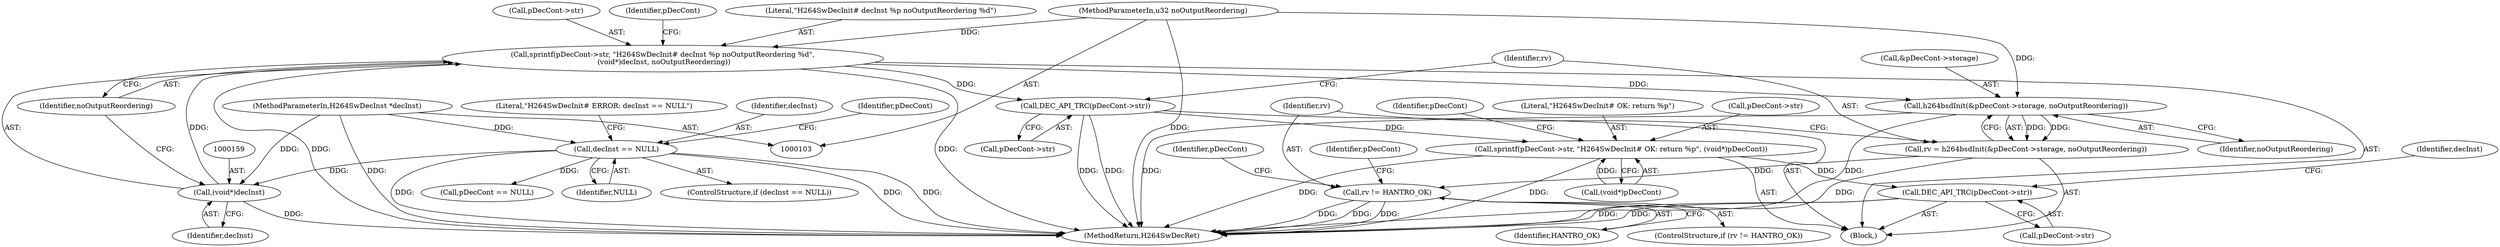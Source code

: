digraph "0_Android_2b6f22dc64d456471a1dc6df09d515771d1427c8_2@API" {
"1000153" [label="(Call,sprintf(pDecCont->str, \"H264SwDecInit# decInst %p noOutputReordering %d\",\n (void*)decInst, noOutputReordering))"];
"1000158" [label="(Call,(void*)decInst)"];
"1000128" [label="(Call,decInst == NULL)"];
"1000104" [label="(MethodParameterIn,H264SwDecInst *decInst)"];
"1000105" [label="(MethodParameterIn,u32 noOutputReordering)"];
"1000162" [label="(Call,DEC_API_TRC(pDecCont->str))"];
"1000193" [label="(Call,sprintf(pDecCont->str, \"H264SwDecInit# OK: return %p\", (void*)pDecCont))"];
"1000201" [label="(Call,DEC_API_TRC(pDecCont->str))"];
"1000168" [label="(Call,h264bsdInit(&pDecCont->storage, noOutputReordering))"];
"1000166" [label="(Call,rv = h264bsdInit(&pDecCont->storage, noOutputReordering))"];
"1000175" [label="(Call,rv != HANTRO_OK)"];
"1000104" [label="(MethodParameterIn,H264SwDecInst *decInst)"];
"1000133" [label="(Literal,\"H264SwDecInit# ERROR: decInst == NULL\")"];
"1000177" [label="(Identifier,HANTRO_OK)"];
"1000129" [label="(Identifier,decInst)"];
"1000154" [label="(Call,pDecCont->str)"];
"1000167" [label="(Identifier,rv)"];
"1000128" [label="(Call,decInst == NULL)"];
"1000203" [label="(Identifier,pDecCont)"];
"1000213" [label="(MethodReturn,H264SwDecRet)"];
"1000145" [label="(Call,pDecCont == NULL)"];
"1000130" [label="(Identifier,NULL)"];
"1000127" [label="(ControlStructure,if (decInst == NULL))"];
"1000169" [label="(Call,&pDecCont->storage)"];
"1000202" [label="(Call,pDecCont->str)"];
"1000174" [label="(ControlStructure,if (rv != HANTRO_OK))"];
"1000168" [label="(Call,h264bsdInit(&pDecCont->storage, noOutputReordering))"];
"1000153" [label="(Call,sprintf(pDecCont->str, \"H264SwDecInit# decInst %p noOutputReordering %d\",\n (void*)decInst, noOutputReordering))"];
"1000201" [label="(Call,DEC_API_TRC(pDecCont->str))"];
"1000176" [label="(Identifier,rv)"];
"1000197" [label="(Literal,\"H264SwDecInit# OK: return %p\")"];
"1000164" [label="(Identifier,pDecCont)"];
"1000163" [label="(Call,pDecCont->str)"];
"1000175" [label="(Call,rv != HANTRO_OK)"];
"1000160" [label="(Identifier,decInst)"];
"1000173" [label="(Identifier,noOutputReordering)"];
"1000185" [label="(Identifier,pDecCont)"];
"1000158" [label="(Call,(void*)decInst)"];
"1000105" [label="(MethodParameterIn,u32 noOutputReordering)"];
"1000166" [label="(Call,rv = h264bsdInit(&pDecCont->storage, noOutputReordering))"];
"1000162" [label="(Call,DEC_API_TRC(pDecCont->str))"];
"1000198" [label="(Call,(void*)pDecCont)"];
"1000207" [label="(Identifier,decInst)"];
"1000157" [label="(Literal,\"H264SwDecInit# decInst %p noOutputReordering %d\")"];
"1000180" [label="(Identifier,pDecCont)"];
"1000194" [label="(Call,pDecCont->str)"];
"1000137" [label="(Identifier,pDecCont)"];
"1000161" [label="(Identifier,noOutputReordering)"];
"1000193" [label="(Call,sprintf(pDecCont->str, \"H264SwDecInit# OK: return %p\", (void*)pDecCont))"];
"1000106" [label="(Block,)"];
"1000153" -> "1000106"  [label="AST: "];
"1000153" -> "1000161"  [label="CFG: "];
"1000154" -> "1000153"  [label="AST: "];
"1000157" -> "1000153"  [label="AST: "];
"1000158" -> "1000153"  [label="AST: "];
"1000161" -> "1000153"  [label="AST: "];
"1000164" -> "1000153"  [label="CFG: "];
"1000153" -> "1000213"  [label="DDG: "];
"1000153" -> "1000213"  [label="DDG: "];
"1000158" -> "1000153"  [label="DDG: "];
"1000105" -> "1000153"  [label="DDG: "];
"1000153" -> "1000162"  [label="DDG: "];
"1000153" -> "1000168"  [label="DDG: "];
"1000158" -> "1000160"  [label="CFG: "];
"1000159" -> "1000158"  [label="AST: "];
"1000160" -> "1000158"  [label="AST: "];
"1000161" -> "1000158"  [label="CFG: "];
"1000158" -> "1000213"  [label="DDG: "];
"1000128" -> "1000158"  [label="DDG: "];
"1000104" -> "1000158"  [label="DDG: "];
"1000128" -> "1000127"  [label="AST: "];
"1000128" -> "1000130"  [label="CFG: "];
"1000129" -> "1000128"  [label="AST: "];
"1000130" -> "1000128"  [label="AST: "];
"1000133" -> "1000128"  [label="CFG: "];
"1000137" -> "1000128"  [label="CFG: "];
"1000128" -> "1000213"  [label="DDG: "];
"1000128" -> "1000213"  [label="DDG: "];
"1000128" -> "1000213"  [label="DDG: "];
"1000104" -> "1000128"  [label="DDG: "];
"1000128" -> "1000145"  [label="DDG: "];
"1000104" -> "1000103"  [label="AST: "];
"1000104" -> "1000213"  [label="DDG: "];
"1000105" -> "1000103"  [label="AST: "];
"1000105" -> "1000213"  [label="DDG: "];
"1000105" -> "1000168"  [label="DDG: "];
"1000162" -> "1000106"  [label="AST: "];
"1000162" -> "1000163"  [label="CFG: "];
"1000163" -> "1000162"  [label="AST: "];
"1000167" -> "1000162"  [label="CFG: "];
"1000162" -> "1000213"  [label="DDG: "];
"1000162" -> "1000213"  [label="DDG: "];
"1000162" -> "1000193"  [label="DDG: "];
"1000193" -> "1000106"  [label="AST: "];
"1000193" -> "1000198"  [label="CFG: "];
"1000194" -> "1000193"  [label="AST: "];
"1000197" -> "1000193"  [label="AST: "];
"1000198" -> "1000193"  [label="AST: "];
"1000203" -> "1000193"  [label="CFG: "];
"1000193" -> "1000213"  [label="DDG: "];
"1000193" -> "1000213"  [label="DDG: "];
"1000198" -> "1000193"  [label="DDG: "];
"1000193" -> "1000201"  [label="DDG: "];
"1000201" -> "1000106"  [label="AST: "];
"1000201" -> "1000202"  [label="CFG: "];
"1000202" -> "1000201"  [label="AST: "];
"1000207" -> "1000201"  [label="CFG: "];
"1000201" -> "1000213"  [label="DDG: "];
"1000201" -> "1000213"  [label="DDG: "];
"1000168" -> "1000166"  [label="AST: "];
"1000168" -> "1000173"  [label="CFG: "];
"1000169" -> "1000168"  [label="AST: "];
"1000173" -> "1000168"  [label="AST: "];
"1000166" -> "1000168"  [label="CFG: "];
"1000168" -> "1000213"  [label="DDG: "];
"1000168" -> "1000213"  [label="DDG: "];
"1000168" -> "1000166"  [label="DDG: "];
"1000168" -> "1000166"  [label="DDG: "];
"1000166" -> "1000106"  [label="AST: "];
"1000167" -> "1000166"  [label="AST: "];
"1000176" -> "1000166"  [label="CFG: "];
"1000166" -> "1000213"  [label="DDG: "];
"1000166" -> "1000175"  [label="DDG: "];
"1000175" -> "1000174"  [label="AST: "];
"1000175" -> "1000177"  [label="CFG: "];
"1000176" -> "1000175"  [label="AST: "];
"1000177" -> "1000175"  [label="AST: "];
"1000180" -> "1000175"  [label="CFG: "];
"1000185" -> "1000175"  [label="CFG: "];
"1000175" -> "1000213"  [label="DDG: "];
"1000175" -> "1000213"  [label="DDG: "];
"1000175" -> "1000213"  [label="DDG: "];
}
